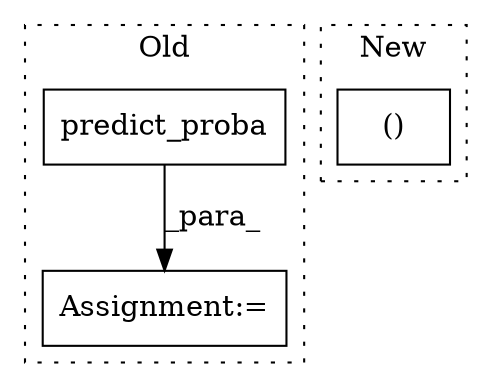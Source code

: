 digraph G {
subgraph cluster0 {
1 [label="predict_proba" a="32" s="5761,5807" l="14,1" shape="box"];
3 [label="Assignment:=" a="7" s="5739" l="1" shape="box"];
label = "Old";
style="dotted";
}
subgraph cluster1 {
2 [label="()" a="106" s="5373" l="21" shape="box"];
label = "New";
style="dotted";
}
1 -> 3 [label="_para_"];
}